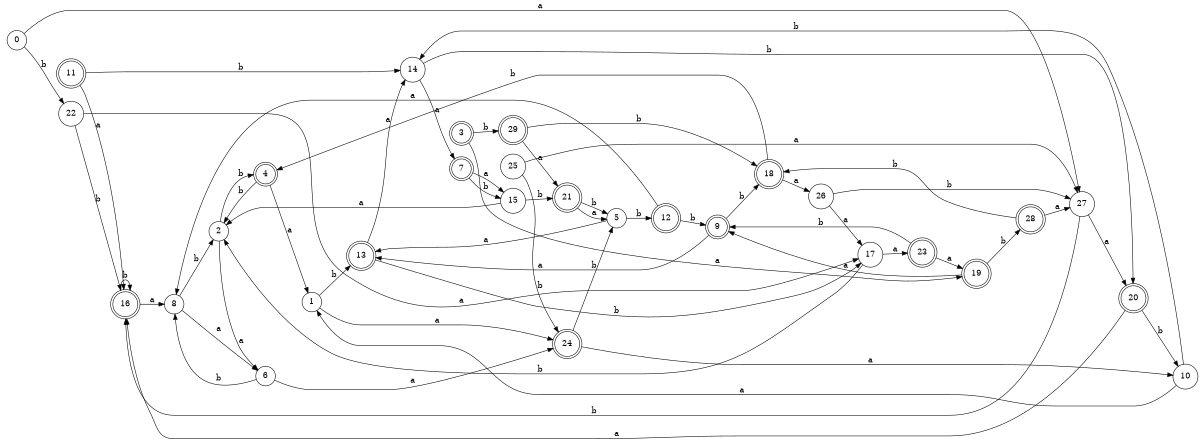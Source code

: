 digraph n24_6 {
__start0 [label="" shape="none"];

rankdir=LR;
size="8,5";

s0 [style="filled", color="black", fillcolor="white" shape="circle", label="0"];
s1 [style="filled", color="black", fillcolor="white" shape="circle", label="1"];
s2 [style="filled", color="black", fillcolor="white" shape="circle", label="2"];
s3 [style="rounded,filled", color="black", fillcolor="white" shape="doublecircle", label="3"];
s4 [style="rounded,filled", color="black", fillcolor="white" shape="doublecircle", label="4"];
s5 [style="filled", color="black", fillcolor="white" shape="circle", label="5"];
s6 [style="filled", color="black", fillcolor="white" shape="circle", label="6"];
s7 [style="rounded,filled", color="black", fillcolor="white" shape="doublecircle", label="7"];
s8 [style="filled", color="black", fillcolor="white" shape="circle", label="8"];
s9 [style="rounded,filled", color="black", fillcolor="white" shape="doublecircle", label="9"];
s10 [style="filled", color="black", fillcolor="white" shape="circle", label="10"];
s11 [style="rounded,filled", color="black", fillcolor="white" shape="doublecircle", label="11"];
s12 [style="rounded,filled", color="black", fillcolor="white" shape="doublecircle", label="12"];
s13 [style="rounded,filled", color="black", fillcolor="white" shape="doublecircle", label="13"];
s14 [style="filled", color="black", fillcolor="white" shape="circle", label="14"];
s15 [style="filled", color="black", fillcolor="white" shape="circle", label="15"];
s16 [style="rounded,filled", color="black", fillcolor="white" shape="doublecircle", label="16"];
s17 [style="filled", color="black", fillcolor="white" shape="circle", label="17"];
s18 [style="rounded,filled", color="black", fillcolor="white" shape="doublecircle", label="18"];
s19 [style="rounded,filled", color="black", fillcolor="white" shape="doublecircle", label="19"];
s20 [style="rounded,filled", color="black", fillcolor="white" shape="doublecircle", label="20"];
s21 [style="rounded,filled", color="black", fillcolor="white" shape="doublecircle", label="21"];
s22 [style="filled", color="black", fillcolor="white" shape="circle", label="22"];
s23 [style="rounded,filled", color="black", fillcolor="white" shape="doublecircle", label="23"];
s24 [style="rounded,filled", color="black", fillcolor="white" shape="doublecircle", label="24"];
s25 [style="filled", color="black", fillcolor="white" shape="circle", label="25"];
s26 [style="filled", color="black", fillcolor="white" shape="circle", label="26"];
s27 [style="filled", color="black", fillcolor="white" shape="circle", label="27"];
s28 [style="rounded,filled", color="black", fillcolor="white" shape="doublecircle", label="28"];
s29 [style="rounded,filled", color="black", fillcolor="white" shape="doublecircle", label="29"];
s0 -> s27 [label="a"];
s0 -> s22 [label="b"];
s1 -> s24 [label="a"];
s1 -> s13 [label="b"];
s2 -> s6 [label="a"];
s2 -> s4 [label="b"];
s3 -> s19 [label="a"];
s3 -> s29 [label="b"];
s4 -> s1 [label="a"];
s4 -> s2 [label="b"];
s5 -> s13 [label="a"];
s5 -> s12 [label="b"];
s6 -> s24 [label="a"];
s6 -> s8 [label="b"];
s7 -> s15 [label="a"];
s7 -> s15 [label="b"];
s8 -> s6 [label="a"];
s8 -> s2 [label="b"];
s9 -> s13 [label="a"];
s9 -> s18 [label="b"];
s10 -> s1 [label="a"];
s10 -> s14 [label="b"];
s11 -> s16 [label="a"];
s11 -> s14 [label="b"];
s12 -> s8 [label="a"];
s12 -> s9 [label="b"];
s13 -> s14 [label="a"];
s13 -> s17 [label="b"];
s14 -> s7 [label="a"];
s14 -> s20 [label="b"];
s15 -> s2 [label="a"];
s15 -> s21 [label="b"];
s16 -> s8 [label="a"];
s16 -> s16 [label="b"];
s17 -> s23 [label="a"];
s17 -> s2 [label="b"];
s18 -> s26 [label="a"];
s18 -> s4 [label="b"];
s19 -> s9 [label="a"];
s19 -> s28 [label="b"];
s20 -> s16 [label="a"];
s20 -> s10 [label="b"];
s21 -> s5 [label="a"];
s21 -> s5 [label="b"];
s22 -> s17 [label="a"];
s22 -> s16 [label="b"];
s23 -> s19 [label="a"];
s23 -> s9 [label="b"];
s24 -> s10 [label="a"];
s24 -> s5 [label="b"];
s25 -> s27 [label="a"];
s25 -> s24 [label="b"];
s26 -> s17 [label="a"];
s26 -> s27 [label="b"];
s27 -> s20 [label="a"];
s27 -> s16 [label="b"];
s28 -> s27 [label="a"];
s28 -> s18 [label="b"];
s29 -> s21 [label="a"];
s29 -> s18 [label="b"];

}